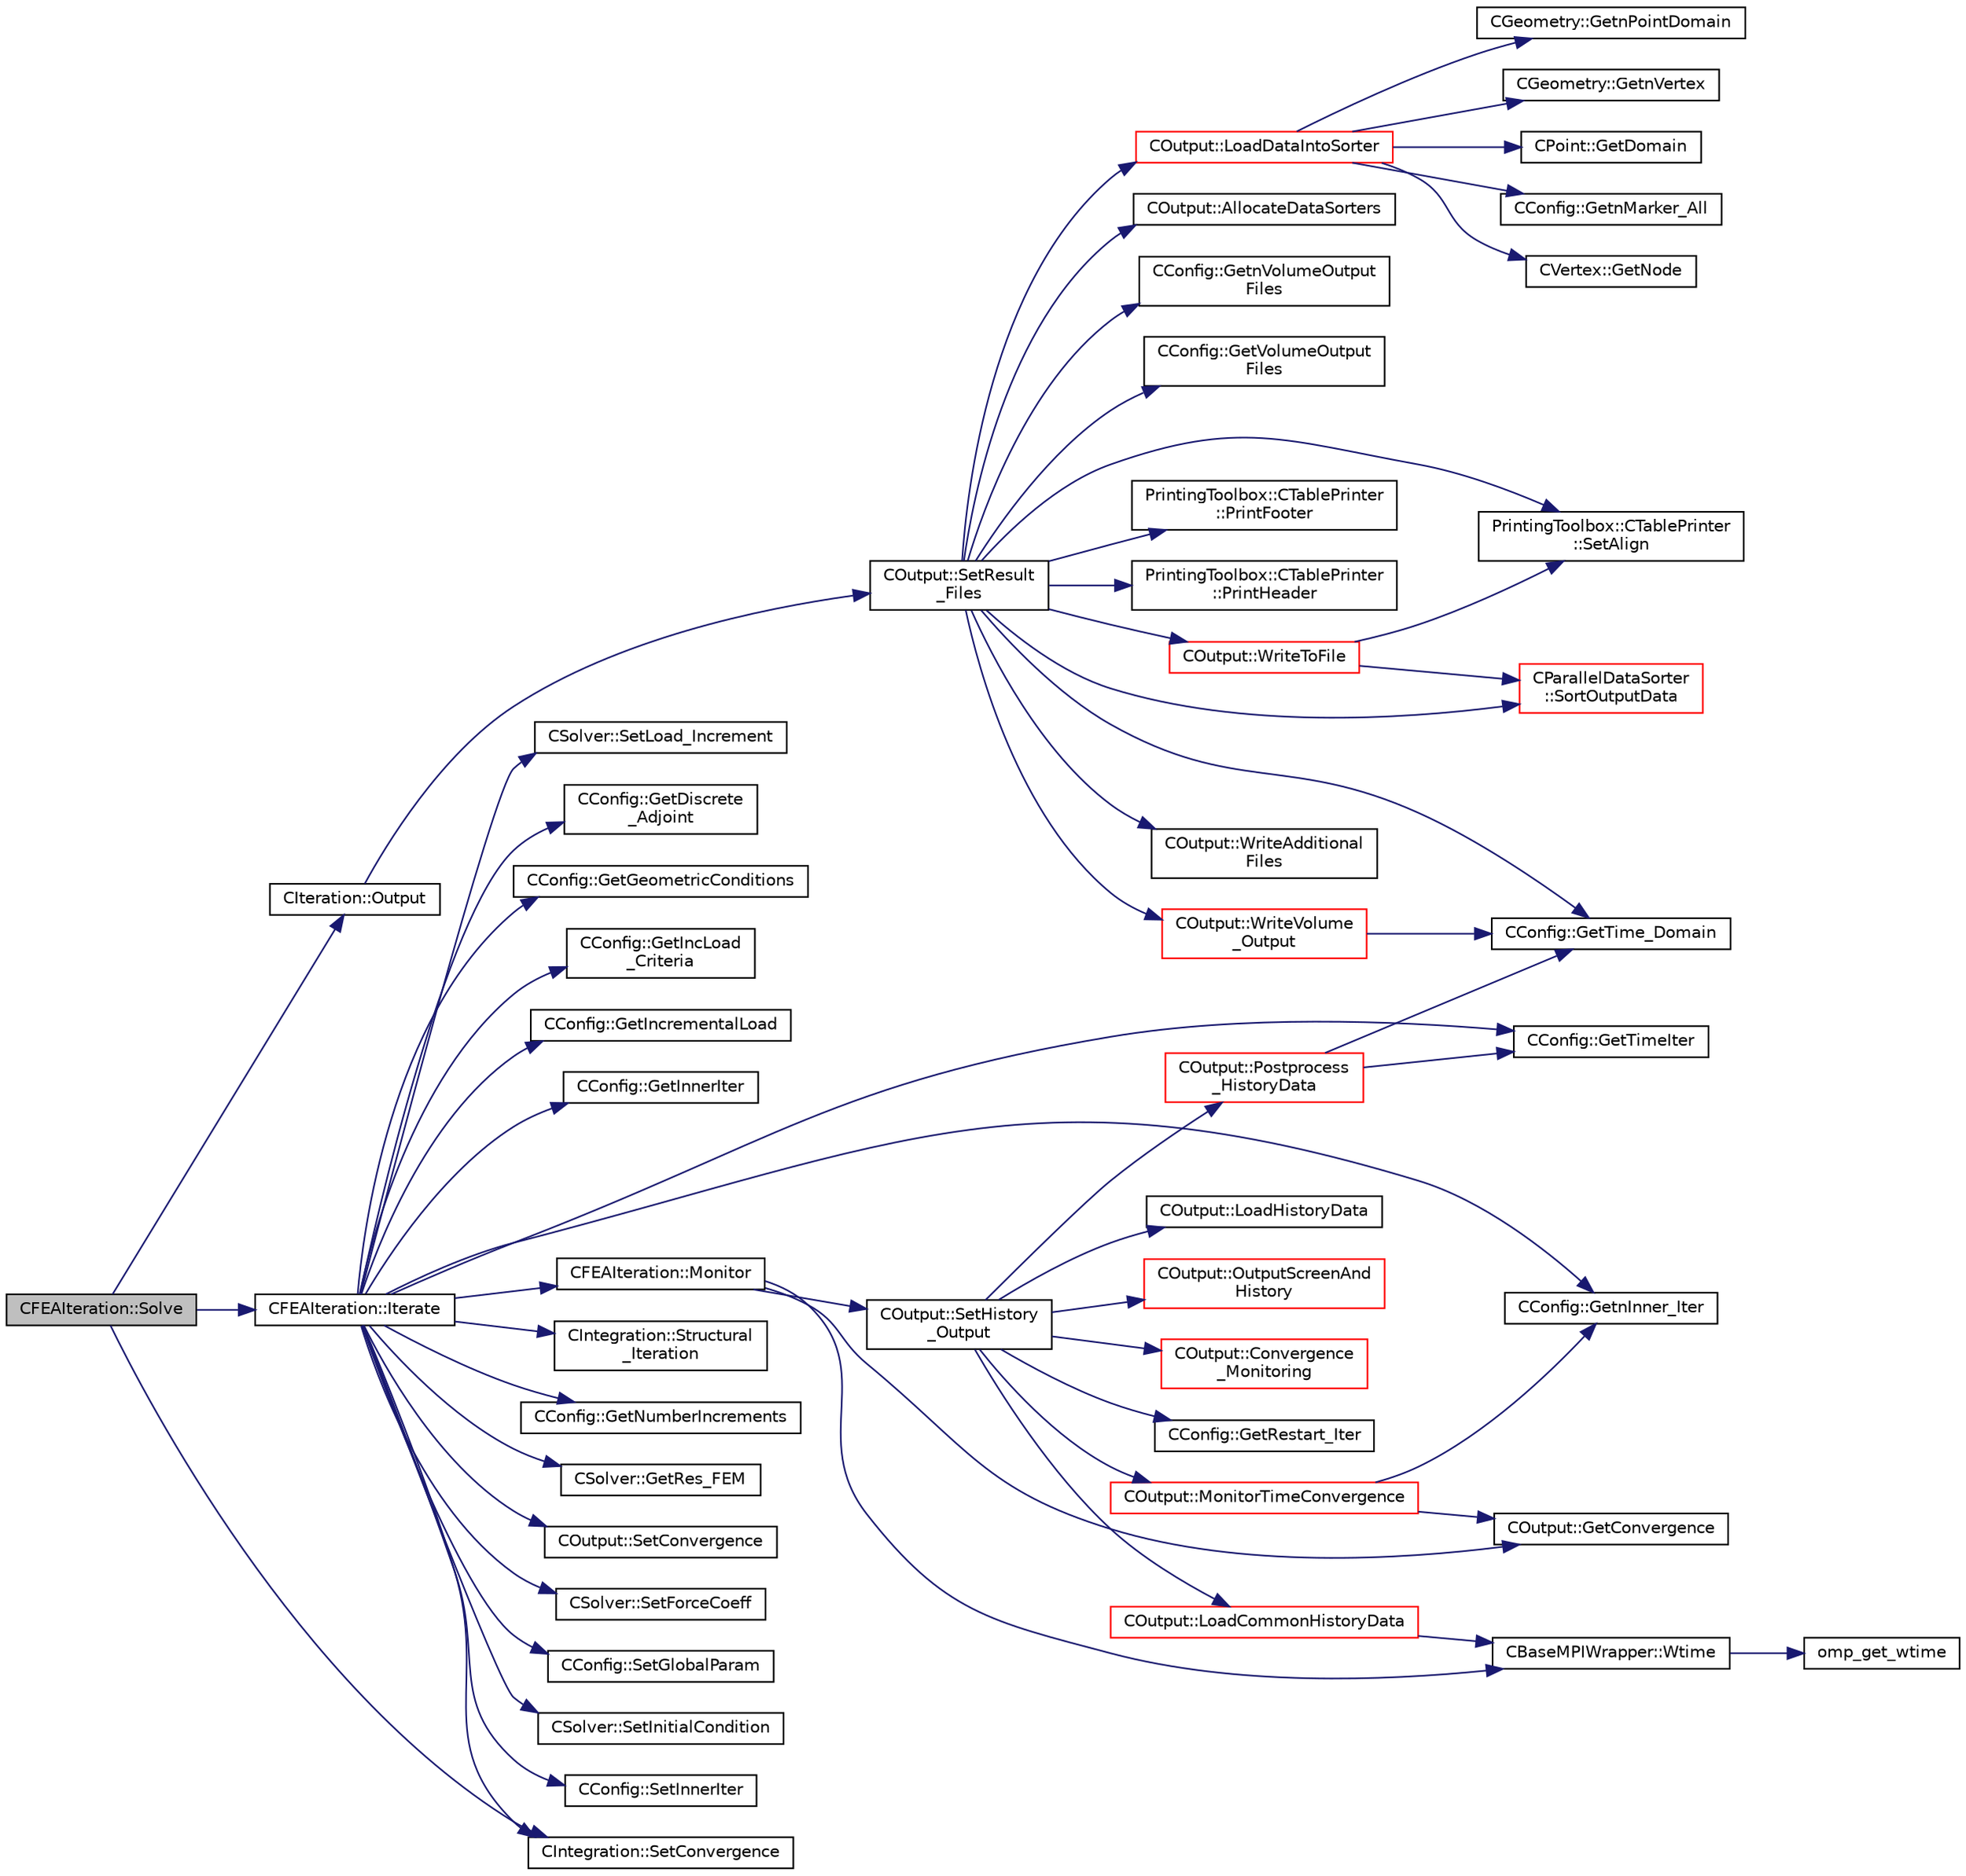 digraph "CFEAIteration::Solve"
{
 // LATEX_PDF_SIZE
  edge [fontname="Helvetica",fontsize="10",labelfontname="Helvetica",labelfontsize="10"];
  node [fontname="Helvetica",fontsize="10",shape=record];
  rankdir="LR";
  Node1 [label="CFEAIteration::Solve",height=0.2,width=0.4,color="black", fillcolor="grey75", style="filled", fontcolor="black",tooltip="Iterate the structural system for a number of Inner_Iter iterations."];
  Node1 -> Node2 [color="midnightblue",fontsize="10",style="solid",fontname="Helvetica"];
  Node2 [label="CFEAIteration::Iterate",height=0.2,width=0.4,color="black", fillcolor="white", style="filled",URL="$classCFEAIteration.html#a6f38f9de139d7ecda0d39ab13342b39a",tooltip="Perform a single iteration for structural analysis using the Finite Element Method."];
  Node2 -> Node3 [color="midnightblue",fontsize="10",style="solid",fontname="Helvetica"];
  Node3 [label="CConfig::GetDiscrete\l_Adjoint",height=0.2,width=0.4,color="black", fillcolor="white", style="filled",URL="$classCConfig.html#ab3928c4e6debcf50dcd0d38985f6980c",tooltip="Get the indicator whether we are solving an discrete adjoint problem."];
  Node2 -> Node4 [color="midnightblue",fontsize="10",style="solid",fontname="Helvetica"];
  Node4 [label="CConfig::GetGeometricConditions",height=0.2,width=0.4,color="black", fillcolor="white", style="filled",URL="$classCConfig.html#a9285d2a69fa076420dc0533865f5fe4e",tooltip="Geometric conditions for the structural solver."];
  Node2 -> Node5 [color="midnightblue",fontsize="10",style="solid",fontname="Helvetica"];
  Node5 [label="CConfig::GetIncLoad\l_Criteria",height=0.2,width=0.4,color="black", fillcolor="white", style="filled",URL="$classCConfig.html#ab8474a73b471ded34ba815d0f40c08fe",tooltip="Get the value of the criteria for applying incremental loading."];
  Node2 -> Node6 [color="midnightblue",fontsize="10",style="solid",fontname="Helvetica"];
  Node6 [label="CConfig::GetIncrementalLoad",height=0.2,width=0.4,color="black", fillcolor="white", style="filled",URL="$classCConfig.html#a1b1ca31c981ecb1cd218600147b23b85",tooltip="Check if we want to apply an incremental load to the nonlinear structural simulation."];
  Node2 -> Node7 [color="midnightblue",fontsize="10",style="solid",fontname="Helvetica"];
  Node7 [label="CConfig::GetInnerIter",height=0.2,width=0.4,color="black", fillcolor="white", style="filled",URL="$classCConfig.html#a079a90396222697f01e0c365285c915d",tooltip="Get the current FSI iteration number."];
  Node2 -> Node8 [color="midnightblue",fontsize="10",style="solid",fontname="Helvetica"];
  Node8 [label="CConfig::GetnInner_Iter",height=0.2,width=0.4,color="black", fillcolor="white", style="filled",URL="$classCConfig.html#a096cf3c68234d10476425acf40a7bf40",tooltip="Get the number of inner iterations."];
  Node2 -> Node9 [color="midnightblue",fontsize="10",style="solid",fontname="Helvetica"];
  Node9 [label="CConfig::GetNumberIncrements",height=0.2,width=0.4,color="black", fillcolor="white", style="filled",URL="$classCConfig.html#a7f2572e6b395585c4763aed59d697141",tooltip="Get the number of increments for an incremental load."];
  Node2 -> Node10 [color="midnightblue",fontsize="10",style="solid",fontname="Helvetica"];
  Node10 [label="CSolver::GetRes_FEM",height=0.2,width=0.4,color="black", fillcolor="white", style="filled",URL="$classCSolver.html#a845716ca4d948952773dd4d2cf10fc74",tooltip="Get the residual for FEM structural analysis."];
  Node2 -> Node11 [color="midnightblue",fontsize="10",style="solid",fontname="Helvetica"];
  Node11 [label="CConfig::GetTimeIter",height=0.2,width=0.4,color="black", fillcolor="white", style="filled",URL="$classCConfig.html#aec6051895c2e4f593a5c245104548b78",tooltip="Get the current time iteration number."];
  Node2 -> Node12 [color="midnightblue",fontsize="10",style="solid",fontname="Helvetica"];
  Node12 [label="CFEAIteration::Monitor",height=0.2,width=0.4,color="black", fillcolor="white", style="filled",URL="$classCFEAIteration.html#a3039c502c1a86c2b27ca82b28cd563b3",tooltip="Monitors the convergence and other metrics for the FEM system."];
  Node12 -> Node13 [color="midnightblue",fontsize="10",style="solid",fontname="Helvetica"];
  Node13 [label="COutput::GetConvergence",height=0.2,width=0.4,color="black", fillcolor="white", style="filled",URL="$classCOutput.html#a585498dfa05e2c633f5e556220ce1fa2",tooltip="Get convergence of the problem."];
  Node12 -> Node14 [color="midnightblue",fontsize="10",style="solid",fontname="Helvetica"];
  Node14 [label="COutput::SetHistory\l_Output",height=0.2,width=0.4,color="black", fillcolor="white", style="filled",URL="$classCOutput.html#acf84143df1a158647605c980ecae2d7c",tooltip="Collects history data from the solvers, monitors the convergence and writes to screen and history fil..."];
  Node14 -> Node15 [color="midnightblue",fontsize="10",style="solid",fontname="Helvetica"];
  Node15 [label="COutput::Convergence\l_Monitoring",height=0.2,width=0.4,color="red", fillcolor="white", style="filled",URL="$classCOutput.html#ad6a512715652bcf82c907b92da4302b8",tooltip="Monitor the convergence of an output field."];
  Node14 -> Node24 [color="midnightblue",fontsize="10",style="solid",fontname="Helvetica"];
  Node24 [label="CConfig::GetRestart_Iter",height=0.2,width=0.4,color="black", fillcolor="white", style="filled",URL="$classCConfig.html#aeca467e3a7c02d72b28ade957614035c",tooltip="Get the restart iteration."];
  Node14 -> Node25 [color="midnightblue",fontsize="10",style="solid",fontname="Helvetica"];
  Node25 [label="COutput::LoadCommonHistoryData",height=0.2,width=0.4,color="red", fillcolor="white", style="filled",URL="$classCOutput.html#a6babc71093859506fc4ff953467b376f",tooltip="Load values of the history fields common for all solvers."];
  Node25 -> Node32 [color="midnightblue",fontsize="10",style="solid",fontname="Helvetica"];
  Node32 [label="CBaseMPIWrapper::Wtime",height=0.2,width=0.4,color="black", fillcolor="white", style="filled",URL="$classCBaseMPIWrapper.html#adcf32aa628d4b515e8835bc5c56fbf08",tooltip=" "];
  Node32 -> Node33 [color="midnightblue",fontsize="10",style="solid",fontname="Helvetica"];
  Node33 [label="omp_get_wtime",height=0.2,width=0.4,color="black", fillcolor="white", style="filled",URL="$omp__structure_8hpp.html#a649bd48ab038a72108f11f5a85316266",tooltip="Return the wall time."];
  Node14 -> Node34 [color="midnightblue",fontsize="10",style="solid",fontname="Helvetica"];
  Node34 [label="COutput::LoadHistoryData",height=0.2,width=0.4,color="black", fillcolor="white", style="filled",URL="$classCOutput.html#a0e243627ea7e1ef04e68cd9b51d2736b",tooltip="Load the history output field values."];
  Node14 -> Node35 [color="midnightblue",fontsize="10",style="solid",fontname="Helvetica"];
  Node35 [label="COutput::MonitorTimeConvergence",height=0.2,width=0.4,color="red", fillcolor="white", style="filled",URL="$classCOutput.html#abf0226a5664f3309f2b7e1b4be6296c2",tooltip="Monitor the time convergence of the specified windowed-time-averaged ouput."];
  Node35 -> Node13 [color="midnightblue",fontsize="10",style="solid",fontname="Helvetica"];
  Node35 -> Node8 [color="midnightblue",fontsize="10",style="solid",fontname="Helvetica"];
  Node14 -> Node39 [color="midnightblue",fontsize="10",style="solid",fontname="Helvetica"];
  Node39 [label="COutput::OutputScreenAnd\lHistory",height=0.2,width=0.4,color="red", fillcolor="white", style="filled",URL="$classCOutput.html#aeb8eeb121eddd2aeb2d24de85799b62a",tooltip="Write screen and history output."];
  Node14 -> Node62 [color="midnightblue",fontsize="10",style="solid",fontname="Helvetica"];
  Node62 [label="COutput::Postprocess\l_HistoryData",height=0.2,width=0.4,color="red", fillcolor="white", style="filled",URL="$classCOutput.html#ab2286efe6e4b78dd0daf13d2f1a6f886",tooltip="Postprocess_HistoryData."];
  Node62 -> Node59 [color="midnightblue",fontsize="10",style="solid",fontname="Helvetica"];
  Node59 [label="CConfig::GetTime_Domain",height=0.2,width=0.4,color="black", fillcolor="white", style="filled",URL="$classCConfig.html#a85d2e3cf43b77c63642c40c235b853f3",tooltip="Check if the multizone problem is solved for time domain."];
  Node62 -> Node11 [color="midnightblue",fontsize="10",style="solid",fontname="Helvetica"];
  Node12 -> Node32 [color="midnightblue",fontsize="10",style="solid",fontname="Helvetica"];
  Node2 -> Node67 [color="midnightblue",fontsize="10",style="solid",fontname="Helvetica"];
  Node67 [label="CIntegration::SetConvergence",height=0.2,width=0.4,color="black", fillcolor="white", style="filled",URL="$classCIntegration.html#a5f5e3b9ec398e7d4aef31982f90bfc67",tooltip="Set the indicator of the convergence."];
  Node2 -> Node68 [color="midnightblue",fontsize="10",style="solid",fontname="Helvetica"];
  Node68 [label="COutput::SetConvergence",height=0.2,width=0.4,color="black", fillcolor="white", style="filled",URL="$classCOutput.html#aec299bbb1665a4dc3d787156dadc4e56",tooltip="Set the value of the convergence flag."];
  Node2 -> Node69 [color="midnightblue",fontsize="10",style="solid",fontname="Helvetica"];
  Node69 [label="CSolver::SetForceCoeff",height=0.2,width=0.4,color="black", fillcolor="white", style="filled",URL="$classCSolver.html#a07b8d8af3cf630a1abd2a36ce9d97866",tooltip="A virtual member."];
  Node2 -> Node70 [color="midnightblue",fontsize="10",style="solid",fontname="Helvetica"];
  Node70 [label="CConfig::SetGlobalParam",height=0.2,width=0.4,color="black", fillcolor="white", style="filled",URL="$classCConfig.html#a3e3d4022db0b89a83c6c7ab44dd39463",tooltip="Set the global parameters of each simulation for each runtime system."];
  Node2 -> Node71 [color="midnightblue",fontsize="10",style="solid",fontname="Helvetica"];
  Node71 [label="CSolver::SetInitialCondition",height=0.2,width=0.4,color="black", fillcolor="white", style="filled",URL="$classCSolver.html#aec7ef8ebdebff4bfabcfdd1a36626173",tooltip="A virtual member."];
  Node2 -> Node72 [color="midnightblue",fontsize="10",style="solid",fontname="Helvetica"];
  Node72 [label="CConfig::SetInnerIter",height=0.2,width=0.4,color="black", fillcolor="white", style="filled",URL="$classCConfig.html#af57608dd44a9211af952763a67cbb2dc",tooltip="Set the current FSI iteration number."];
  Node2 -> Node73 [color="midnightblue",fontsize="10",style="solid",fontname="Helvetica"];
  Node73 [label="CSolver::SetLoad_Increment",height=0.2,width=0.4,color="black", fillcolor="white", style="filled",URL="$classCSolver.html#a766224cb49297ec04467776e9fa00662",tooltip="A virtual member."];
  Node2 -> Node74 [color="midnightblue",fontsize="10",style="solid",fontname="Helvetica"];
  Node74 [label="CIntegration::Structural\l_Iteration",height=0.2,width=0.4,color="black", fillcolor="white", style="filled",URL="$classCIntegration.html#a33334773a0444c9695644b2abbc08473",tooltip="A virtual member."];
  Node1 -> Node75 [color="midnightblue",fontsize="10",style="solid",fontname="Helvetica"];
  Node75 [label="CIteration::Output",height=0.2,width=0.4,color="black", fillcolor="white", style="filled",URL="$classCIteration.html#a81703988a52c42fd644506cd2009c8e1",tooltip="A virtual member."];
  Node75 -> Node76 [color="midnightblue",fontsize="10",style="solid",fontname="Helvetica"];
  Node76 [label="COutput::SetResult\l_Files",height=0.2,width=0.4,color="black", fillcolor="white", style="filled",URL="$classCOutput.html#a8cae0e94e8769f55d5865df600acbc2f",tooltip="Loop through all requested output files and write the volume output data."];
  Node76 -> Node77 [color="midnightblue",fontsize="10",style="solid",fontname="Helvetica"];
  Node77 [label="COutput::AllocateDataSorters",height=0.2,width=0.4,color="black", fillcolor="white", style="filled",URL="$classCOutput.html#a576a9991a81b18368a1f8ad09b8c65cf",tooltip="Allocates the data sorters if necessary."];
  Node76 -> Node78 [color="midnightblue",fontsize="10",style="solid",fontname="Helvetica"];
  Node78 [label="CConfig::GetnVolumeOutput\lFiles",height=0.2,width=0.4,color="black", fillcolor="white", style="filled",URL="$classCConfig.html#a2298deab9cdc00a1c09f6e7cf6c8e07c",tooltip="GetnVolumeOutputFiles."];
  Node76 -> Node59 [color="midnightblue",fontsize="10",style="solid",fontname="Helvetica"];
  Node76 -> Node79 [color="midnightblue",fontsize="10",style="solid",fontname="Helvetica"];
  Node79 [label="CConfig::GetVolumeOutput\lFiles",height=0.2,width=0.4,color="black", fillcolor="white", style="filled",URL="$classCConfig.html#adfae5472df18b9be89665c415e0061df",tooltip="GetVolumeOutputFiles."];
  Node76 -> Node80 [color="midnightblue",fontsize="10",style="solid",fontname="Helvetica"];
  Node80 [label="COutput::LoadDataIntoSorter",height=0.2,width=0.4,color="red", fillcolor="white", style="filled",URL="$classCOutput.html#ac54efb9d794c522e1bef6cb4ed0d5b9f",tooltip="Load up the values of the requested volume fields into ::Local_Data array."];
  Node80 -> Node81 [color="midnightblue",fontsize="10",style="solid",fontname="Helvetica"];
  Node81 [label="CPoint::GetDomain",height=0.2,width=0.4,color="black", fillcolor="white", style="filled",URL="$classCPoint.html#aa58a27b602e47ddcad22ae74a5c6bc81",tooltip="For parallel computation, its indicates if a point must be computed or not."];
  Node80 -> Node82 [color="midnightblue",fontsize="10",style="solid",fontname="Helvetica"];
  Node82 [label="CConfig::GetnMarker_All",height=0.2,width=0.4,color="black", fillcolor="white", style="filled",URL="$classCConfig.html#a459dee039e618d21a5d78db61c221240",tooltip="Get the total number of boundary markers of the local process including send/receive domains."];
  Node80 -> Node83 [color="midnightblue",fontsize="10",style="solid",fontname="Helvetica"];
  Node83 [label="CVertex::GetNode",height=0.2,width=0.4,color="black", fillcolor="white", style="filled",URL="$classCVertex.html#ad568da06e7191358d3a09a1bee71cdb5",tooltip="Get the node of the vertex."];
  Node80 -> Node84 [color="midnightblue",fontsize="10",style="solid",fontname="Helvetica"];
  Node84 [label="CGeometry::GetnPointDomain",height=0.2,width=0.4,color="black", fillcolor="white", style="filled",URL="$classCGeometry.html#ac84179060bbac1fe5e856ea3da850b6e",tooltip="Get number of real points (that belong to the domain)."];
  Node80 -> Node85 [color="midnightblue",fontsize="10",style="solid",fontname="Helvetica"];
  Node85 [label="CGeometry::GetnVertex",height=0.2,width=0.4,color="black", fillcolor="white", style="filled",URL="$classCGeometry.html#a00b7f7e71ff42bd38f39147366dd093a",tooltip="Get number of vertices."];
  Node76 -> Node92 [color="midnightblue",fontsize="10",style="solid",fontname="Helvetica"];
  Node92 [label="PrintingToolbox::CTablePrinter\l::PrintFooter",height=0.2,width=0.4,color="black", fillcolor="white", style="filled",URL="$classPrintingToolbox_1_1CTablePrinter.html#ac1bc6229daf9b3181de565905281ee2a",tooltip="Print the footer."];
  Node76 -> Node43 [color="midnightblue",fontsize="10",style="solid",fontname="Helvetica"];
  Node43 [label="PrintingToolbox::CTablePrinter\l::PrintHeader",height=0.2,width=0.4,color="black", fillcolor="white", style="filled",URL="$classPrintingToolbox_1_1CTablePrinter.html#a475fafce69bdc78e973a2546e6e6be76",tooltip="Print the header."];
  Node76 -> Node93 [color="midnightblue",fontsize="10",style="solid",fontname="Helvetica"];
  Node93 [label="PrintingToolbox::CTablePrinter\l::SetAlign",height=0.2,width=0.4,color="black", fillcolor="white", style="filled",URL="$classPrintingToolbox_1_1CTablePrinter.html#ad3691499a7bfa024bf97a7fc00ef33c7",tooltip="Set the alignment of the table entries (CENTER only works for the header at the moment)."];
  Node76 -> Node94 [color="midnightblue",fontsize="10",style="solid",fontname="Helvetica"];
  Node94 [label="CParallelDataSorter\l::SortOutputData",height=0.2,width=0.4,color="red", fillcolor="white", style="filled",URL="$classCParallelDataSorter.html#a44dd56ef2671d15e21eacf3fda758a83",tooltip="Sort the output data for each grid node into a linear partitioning across all processors."];
  Node76 -> Node95 [color="midnightblue",fontsize="10",style="solid",fontname="Helvetica"];
  Node95 [label="COutput::WriteAdditional\lFiles",height=0.2,width=0.4,color="black", fillcolor="white", style="filled",URL="$classCOutput.html#a62857be8ebc907de66597e5ce40d9434",tooltip="Write any additional files defined for the current solver."];
  Node76 -> Node96 [color="midnightblue",fontsize="10",style="solid",fontname="Helvetica"];
  Node96 [label="COutput::WriteToFile",height=0.2,width=0.4,color="red", fillcolor="white", style="filled",URL="$classCOutput.html#a153a24cacc90f827f1e8751815764a4c",tooltip="Allocates the appropriate file writer based on the chosen format and writes sorted data to file."];
  Node96 -> Node93 [color="midnightblue",fontsize="10",style="solid",fontname="Helvetica"];
  Node96 -> Node94 [color="midnightblue",fontsize="10",style="solid",fontname="Helvetica"];
  Node76 -> Node141 [color="midnightblue",fontsize="10",style="solid",fontname="Helvetica"];
  Node141 [label="COutput::WriteVolume\l_Output",height=0.2,width=0.4,color="red", fillcolor="white", style="filled",URL="$classCOutput.html#a7dea2b1585cb6171cf95b81eb93440cc",tooltip="Determines if the the volume output should be written."];
  Node141 -> Node59 [color="midnightblue",fontsize="10",style="solid",fontname="Helvetica"];
  Node1 -> Node67 [color="midnightblue",fontsize="10",style="solid",fontname="Helvetica"];
}
